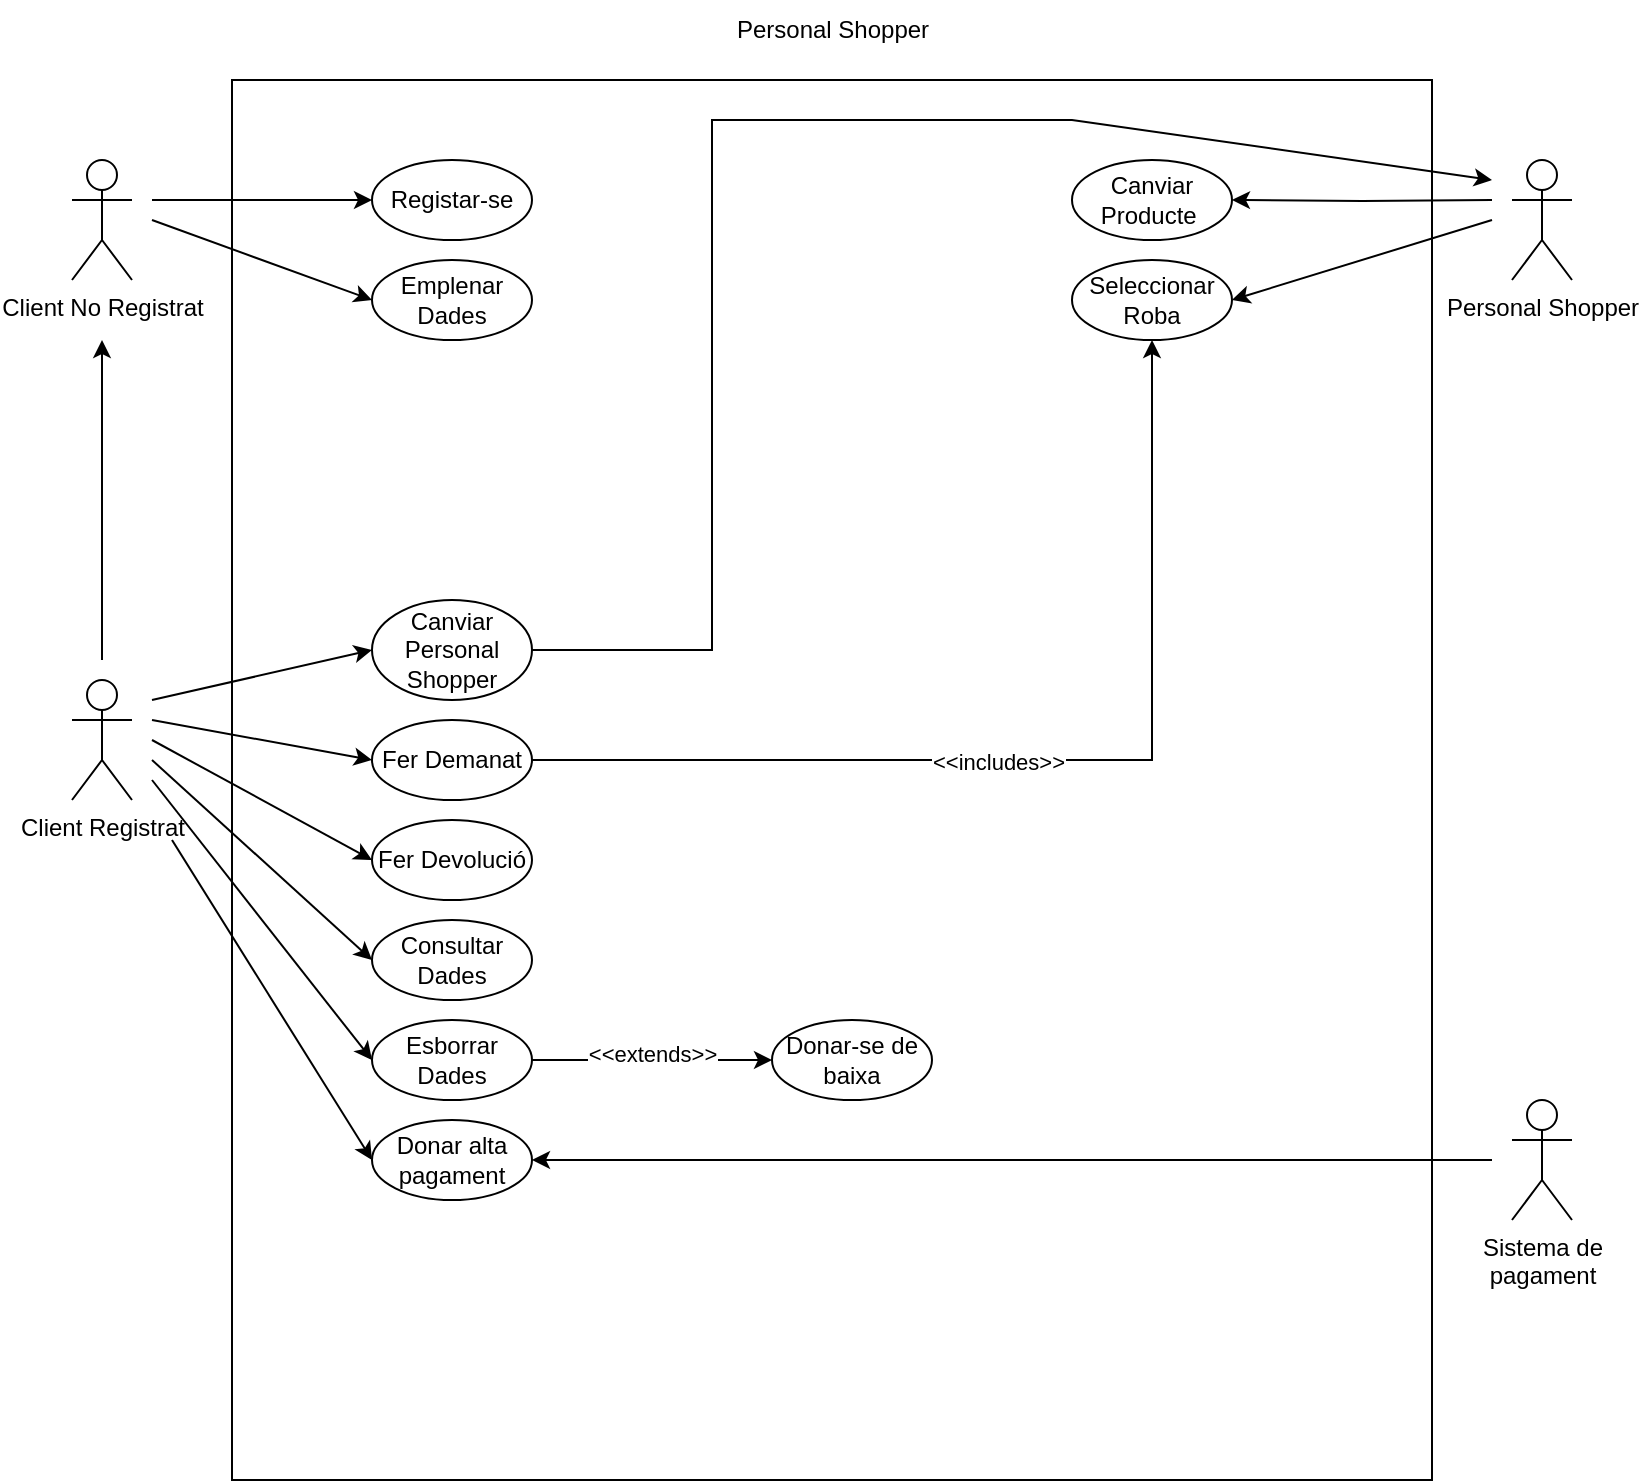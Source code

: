 <mxfile version="22.1.3" type="device">
  <diagram name="Page-1" id="aphT1t9EcJCEwhAvR511">
    <mxGraphModel dx="1434" dy="758" grid="1" gridSize="10" guides="1" tooltips="1" connect="1" arrows="1" fold="1" page="1" pageScale="1" pageWidth="850" pageHeight="1100" math="0" shadow="0">
      <root>
        <mxCell id="0" />
        <mxCell id="1" parent="0" />
        <mxCell id="WBQ7ouBspAChXQpmuiyk-4" value="" style="rounded=0;whiteSpace=wrap;html=1;" parent="1" vertex="1">
          <mxGeometry x="120" y="80" width="600" height="700" as="geometry" />
        </mxCell>
        <mxCell id="WBQ7ouBspAChXQpmuiyk-23" style="edgeStyle=orthogonalEdgeStyle;rounded=0;orthogonalLoop=1;jettySize=auto;html=1;" parent="1" edge="1">
          <mxGeometry relative="1" as="geometry">
            <mxPoint x="55" y="370" as="sourcePoint" />
            <mxPoint x="55" y="210" as="targetPoint" />
          </mxGeometry>
        </mxCell>
        <mxCell id="WBQ7ouBspAChXQpmuiyk-1" value="Client Registrat" style="shape=umlActor;verticalLabelPosition=bottom;verticalAlign=top;html=1;outlineConnect=0;" parent="1" vertex="1">
          <mxGeometry x="40" y="380" width="30" height="60" as="geometry" />
        </mxCell>
        <mxCell id="WBQ7ouBspAChXQpmuiyk-7" value="Personal Shopper" style="text;html=1;align=center;verticalAlign=middle;resizable=0;points=[];autosize=1;strokeColor=none;fillColor=none;" parent="1" vertex="1">
          <mxGeometry x="360" y="40" width="120" height="30" as="geometry" />
        </mxCell>
        <mxCell id="WBQ7ouBspAChXQpmuiyk-9" value="Fer Demanat" style="ellipse;whiteSpace=wrap;html=1;" parent="1" vertex="1">
          <mxGeometry x="190" y="400" width="80" height="40" as="geometry" />
        </mxCell>
        <mxCell id="WBQ7ouBspAChXQpmuiyk-10" value="Sistema de &lt;br&gt;pagament" style="shape=umlActor;verticalLabelPosition=bottom;verticalAlign=top;html=1;outlineConnect=0;" parent="1" vertex="1">
          <mxGeometry x="760" y="590" width="30" height="60" as="geometry" />
        </mxCell>
        <mxCell id="WBQ7ouBspAChXQpmuiyk-18" style="edgeStyle=orthogonalEdgeStyle;rounded=0;orthogonalLoop=1;jettySize=auto;html=1;entryX=1;entryY=0.5;entryDx=0;entryDy=0;" parent="1" target="WBQ7ouBspAChXQpmuiyk-16" edge="1">
          <mxGeometry relative="1" as="geometry">
            <mxPoint x="750" y="140" as="sourcePoint" />
          </mxGeometry>
        </mxCell>
        <mxCell id="WBQ7ouBspAChXQpmuiyk-13" value="Personal Shopper" style="shape=umlActor;verticalLabelPosition=bottom;verticalAlign=top;html=1;outlineConnect=0;" parent="1" vertex="1">
          <mxGeometry x="760" y="120" width="30" height="60" as="geometry" />
        </mxCell>
        <mxCell id="WBQ7ouBspAChXQpmuiyk-16" value="Canviar Producte&amp;nbsp;" style="ellipse;whiteSpace=wrap;html=1;" parent="1" vertex="1">
          <mxGeometry x="540" y="120" width="80" height="40" as="geometry" />
        </mxCell>
        <mxCell id="WBQ7ouBspAChXQpmuiyk-19" value="" style="endArrow=classic;html=1;rounded=0;entryX=1;entryY=0.5;entryDx=0;entryDy=0;" parent="1" edge="1">
          <mxGeometry width="50" height="50" relative="1" as="geometry">
            <mxPoint x="750" y="150" as="sourcePoint" />
            <mxPoint x="620" y="190" as="targetPoint" />
            <Array as="points" />
          </mxGeometry>
        </mxCell>
        <mxCell id="WBQ7ouBspAChXQpmuiyk-21" value="Client No Registrat" style="shape=umlActor;verticalLabelPosition=bottom;verticalAlign=top;html=1;outlineConnect=0;" parent="1" vertex="1">
          <mxGeometry x="40" y="120" width="30" height="60" as="geometry" />
        </mxCell>
        <mxCell id="WBQ7ouBspAChXQpmuiyk-24" value="Fer Devolució" style="ellipse;whiteSpace=wrap;html=1;" parent="1" vertex="1">
          <mxGeometry x="190" y="450" width="80" height="40" as="geometry" />
        </mxCell>
        <mxCell id="WBQ7ouBspAChXQpmuiyk-25" value="Consultar Dades" style="ellipse;whiteSpace=wrap;html=1;" parent="1" vertex="1">
          <mxGeometry x="190" y="500" width="80" height="40" as="geometry" />
        </mxCell>
        <mxCell id="WBQ7ouBspAChXQpmuiyk-26" value="Canviar Personal Shopper" style="ellipse;whiteSpace=wrap;html=1;" parent="1" vertex="1">
          <mxGeometry x="190" y="340" width="80" height="50" as="geometry" />
        </mxCell>
        <mxCell id="WBQ7ouBspAChXQpmuiyk-28" value="Donar alta pagament" style="ellipse;whiteSpace=wrap;html=1;" parent="1" vertex="1">
          <mxGeometry x="190" y="600" width="80" height="40" as="geometry" />
        </mxCell>
        <mxCell id="WBQ7ouBspAChXQpmuiyk-29" value="" style="endArrow=classic;html=1;rounded=0;entryX=0;entryY=0.5;entryDx=0;entryDy=0;" parent="1" target="WBQ7ouBspAChXQpmuiyk-26" edge="1">
          <mxGeometry width="50" height="50" relative="1" as="geometry">
            <mxPoint x="80" y="390" as="sourcePoint" />
            <mxPoint x="450" y="440" as="targetPoint" />
          </mxGeometry>
        </mxCell>
        <mxCell id="WBQ7ouBspAChXQpmuiyk-30" value="" style="endArrow=classic;html=1;rounded=0;entryX=0;entryY=0.5;entryDx=0;entryDy=0;" parent="1" target="WBQ7ouBspAChXQpmuiyk-9" edge="1">
          <mxGeometry width="50" height="50" relative="1" as="geometry">
            <mxPoint x="80" y="400" as="sourcePoint" />
            <mxPoint x="450" y="440" as="targetPoint" />
          </mxGeometry>
        </mxCell>
        <mxCell id="WBQ7ouBspAChXQpmuiyk-31" value="" style="endArrow=classic;html=1;rounded=0;entryX=0;entryY=0.5;entryDx=0;entryDy=0;" parent="1" target="WBQ7ouBspAChXQpmuiyk-24" edge="1">
          <mxGeometry width="50" height="50" relative="1" as="geometry">
            <mxPoint x="80" y="410" as="sourcePoint" />
            <mxPoint x="215" y="430" as="targetPoint" />
          </mxGeometry>
        </mxCell>
        <mxCell id="WBQ7ouBspAChXQpmuiyk-32" value="" style="endArrow=classic;html=1;rounded=0;entryX=0;entryY=0.5;entryDx=0;entryDy=0;" parent="1" target="WBQ7ouBspAChXQpmuiyk-25" edge="1">
          <mxGeometry width="50" height="50" relative="1" as="geometry">
            <mxPoint x="80" y="420" as="sourcePoint" />
            <mxPoint x="450" y="440" as="targetPoint" />
          </mxGeometry>
        </mxCell>
        <mxCell id="WBQ7ouBspAChXQpmuiyk-33" value="" style="endArrow=classic;html=1;rounded=0;entryX=0;entryY=0.5;entryDx=0;entryDy=0;" parent="1" target="WBQ7ouBspAChXQpmuiyk-28" edge="1">
          <mxGeometry width="50" height="50" relative="1" as="geometry">
            <mxPoint x="90" y="460" as="sourcePoint" />
            <mxPoint x="450" y="440" as="targetPoint" />
          </mxGeometry>
        </mxCell>
        <mxCell id="WBQ7ouBspAChXQpmuiyk-34" value="" style="endArrow=classic;html=1;rounded=0;entryX=1;entryY=0.5;entryDx=0;entryDy=0;" parent="1" target="WBQ7ouBspAChXQpmuiyk-28" edge="1">
          <mxGeometry width="50" height="50" relative="1" as="geometry">
            <mxPoint x="750" y="620" as="sourcePoint" />
            <mxPoint x="450" y="440" as="targetPoint" />
            <Array as="points">
              <mxPoint x="500" y="620" />
            </Array>
          </mxGeometry>
        </mxCell>
        <mxCell id="WBQ7ouBspAChXQpmuiyk-36" value="Donar-se de baixa" style="ellipse;whiteSpace=wrap;html=1;" parent="1" vertex="1">
          <mxGeometry x="390" y="550" width="80" height="40" as="geometry" />
        </mxCell>
        <mxCell id="WBQ7ouBspAChXQpmuiyk-38" value="Esborrar Dades" style="ellipse;whiteSpace=wrap;html=1;" parent="1" vertex="1">
          <mxGeometry x="190" y="550" width="80" height="40" as="geometry" />
        </mxCell>
        <mxCell id="WBQ7ouBspAChXQpmuiyk-39" value="" style="endArrow=classic;html=1;rounded=0;entryX=0;entryY=0.5;entryDx=0;entryDy=0;" parent="1" target="WBQ7ouBspAChXQpmuiyk-38" edge="1">
          <mxGeometry width="50" height="50" relative="1" as="geometry">
            <mxPoint x="80" y="430" as="sourcePoint" />
            <mxPoint x="215" y="530" as="targetPoint" />
          </mxGeometry>
        </mxCell>
        <mxCell id="WBQ7ouBspAChXQpmuiyk-40" value="" style="endArrow=classic;html=1;rounded=0;exitX=1;exitY=0.5;exitDx=0;exitDy=0;entryX=0;entryY=0.5;entryDx=0;entryDy=0;" parent="1" source="WBQ7ouBspAChXQpmuiyk-38" target="WBQ7ouBspAChXQpmuiyk-36" edge="1">
          <mxGeometry width="50" height="50" relative="1" as="geometry">
            <mxPoint x="420" y="480" as="sourcePoint" />
            <mxPoint x="450" y="440" as="targetPoint" />
          </mxGeometry>
        </mxCell>
        <mxCell id="WBQ7ouBspAChXQpmuiyk-41" value="&amp;lt;&amp;lt;extends&amp;gt;&amp;gt;" style="edgeLabel;html=1;align=center;verticalAlign=middle;resizable=0;points=[];" parent="WBQ7ouBspAChXQpmuiyk-40" vertex="1" connectable="0">
          <mxGeometry x="-0.009" y="3" relative="1" as="geometry">
            <mxPoint as="offset" />
          </mxGeometry>
        </mxCell>
        <mxCell id="WBQ7ouBspAChXQpmuiyk-43" value="Registar-se" style="ellipse;whiteSpace=wrap;html=1;" parent="1" vertex="1">
          <mxGeometry x="190" y="120" width="80" height="40" as="geometry" />
        </mxCell>
        <mxCell id="WBQ7ouBspAChXQpmuiyk-46" value="" style="endArrow=classic;html=1;rounded=0;entryX=0;entryY=0.5;entryDx=0;entryDy=0;" parent="1" target="WBQ7ouBspAChXQpmuiyk-43" edge="1">
          <mxGeometry width="50" height="50" relative="1" as="geometry">
            <mxPoint x="80" y="140" as="sourcePoint" />
            <mxPoint x="450" y="440" as="targetPoint" />
          </mxGeometry>
        </mxCell>
        <mxCell id="WBQ7ouBspAChXQpmuiyk-48" value="Emplenar Dades" style="ellipse;whiteSpace=wrap;html=1;" parent="1" vertex="1">
          <mxGeometry x="190" y="170" width="80" height="40" as="geometry" />
        </mxCell>
        <mxCell id="WBQ7ouBspAChXQpmuiyk-49" value="" style="endArrow=classic;html=1;rounded=0;entryX=0;entryY=0.5;entryDx=0;entryDy=0;" parent="1" target="WBQ7ouBspAChXQpmuiyk-48" edge="1">
          <mxGeometry width="50" height="50" relative="1" as="geometry">
            <mxPoint x="80" y="150" as="sourcePoint" />
            <mxPoint x="450" y="340" as="targetPoint" />
          </mxGeometry>
        </mxCell>
        <mxCell id="xumWv_adqRofeyyLN7Xe-1" value="" style="endArrow=classic;html=1;rounded=0;exitX=1;exitY=0.5;exitDx=0;exitDy=0;" edge="1" parent="1" source="WBQ7ouBspAChXQpmuiyk-26">
          <mxGeometry width="50" height="50" relative="1" as="geometry">
            <mxPoint x="750" y="170" as="sourcePoint" />
            <mxPoint x="750" y="130" as="targetPoint" />
            <Array as="points">
              <mxPoint x="360" y="365" />
              <mxPoint x="360" y="100" />
              <mxPoint x="540" y="100" />
            </Array>
          </mxGeometry>
        </mxCell>
        <mxCell id="xumWv_adqRofeyyLN7Xe-2" value="" style="endArrow=classic;html=1;rounded=0;exitX=1;exitY=0.5;exitDx=0;exitDy=0;entryX=0.5;entryY=1;entryDx=0;entryDy=0;" edge="1" parent="1" source="WBQ7ouBspAChXQpmuiyk-9" target="xumWv_adqRofeyyLN7Xe-3">
          <mxGeometry width="50" height="50" relative="1" as="geometry">
            <mxPoint x="400" y="420" as="sourcePoint" />
            <mxPoint x="450" y="370" as="targetPoint" />
            <Array as="points">
              <mxPoint x="580" y="420" />
            </Array>
          </mxGeometry>
        </mxCell>
        <mxCell id="xumWv_adqRofeyyLN7Xe-4" value="&amp;lt;&amp;lt;includes&amp;gt;&amp;gt;" style="edgeLabel;html=1;align=center;verticalAlign=middle;resizable=0;points=[];" vertex="1" connectable="0" parent="xumWv_adqRofeyyLN7Xe-2">
          <mxGeometry x="-0.105" y="-1" relative="1" as="geometry">
            <mxPoint as="offset" />
          </mxGeometry>
        </mxCell>
        <mxCell id="xumWv_adqRofeyyLN7Xe-3" value="Seleccionar Roba" style="ellipse;whiteSpace=wrap;html=1;" vertex="1" parent="1">
          <mxGeometry x="540" y="170" width="80" height="40" as="geometry" />
        </mxCell>
      </root>
    </mxGraphModel>
  </diagram>
</mxfile>
